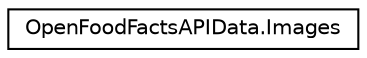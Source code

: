 digraph "Graphical Class Hierarchy"
{
 // LATEX_PDF_SIZE
  edge [fontname="Helvetica",fontsize="10",labelfontname="Helvetica",labelfontsize="10"];
  node [fontname="Helvetica",fontsize="10",shape=record];
  rankdir="LR";
  Node0 [label="OpenFoodFactsAPIData.Images",height=0.2,width=0.4,color="black", fillcolor="white", style="filled",URL="$class_open_food_facts_a_p_i_data_1_1_images.html",tooltip=" "];
}
